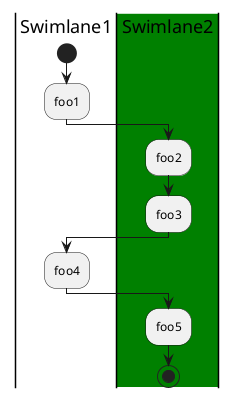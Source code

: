 @startuml
|Swimlane1|
start
:foo1;
|#Green|Swimlane2|
:foo2;
:foo3;
|Swimlane1|
:foo4;
|Swimlane2|
:foo5;
stop
@enduml